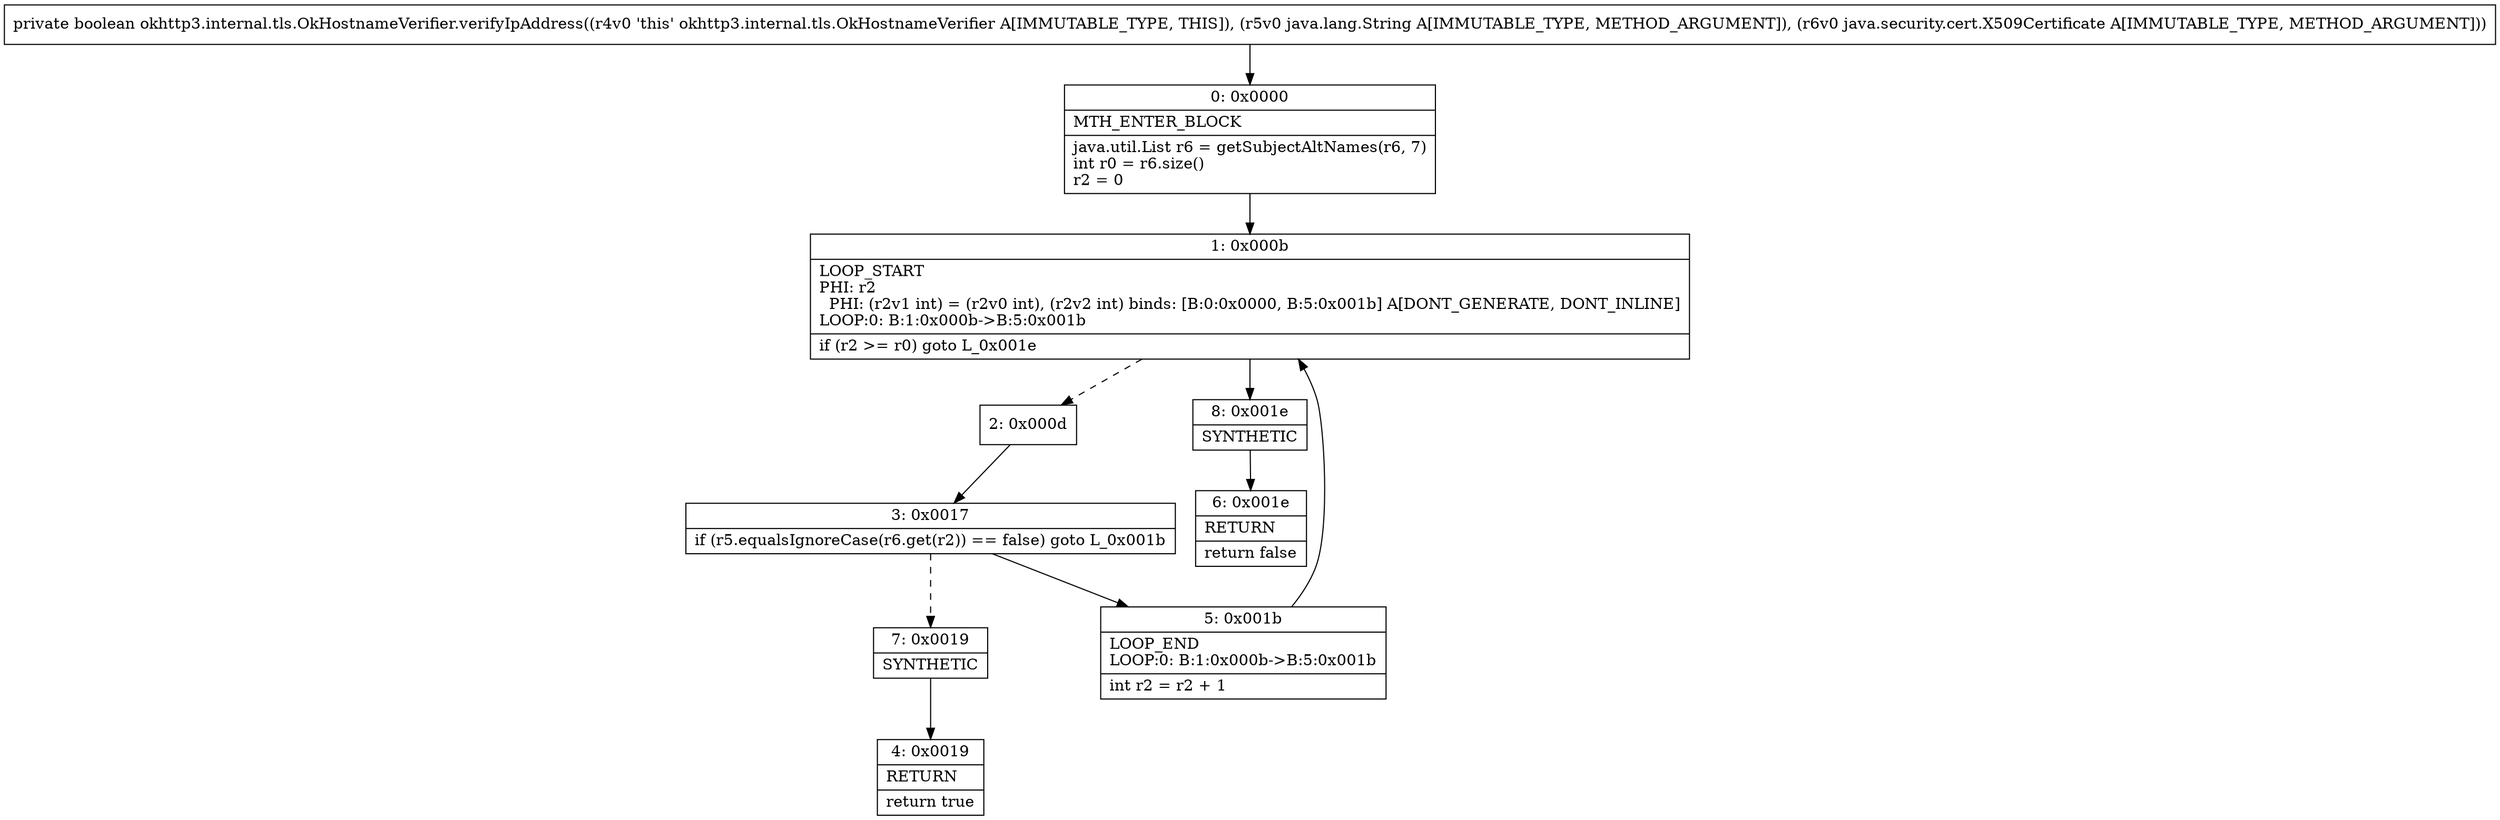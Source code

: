 digraph "CFG forokhttp3.internal.tls.OkHostnameVerifier.verifyIpAddress(Ljava\/lang\/String;Ljava\/security\/cert\/X509Certificate;)Z" {
Node_0 [shape=record,label="{0\:\ 0x0000|MTH_ENTER_BLOCK\l|java.util.List r6 = getSubjectAltNames(r6, 7)\lint r0 = r6.size()\lr2 = 0\l}"];
Node_1 [shape=record,label="{1\:\ 0x000b|LOOP_START\lPHI: r2 \l  PHI: (r2v1 int) = (r2v0 int), (r2v2 int) binds: [B:0:0x0000, B:5:0x001b] A[DONT_GENERATE, DONT_INLINE]\lLOOP:0: B:1:0x000b\-\>B:5:0x001b\l|if (r2 \>= r0) goto L_0x001e\l}"];
Node_2 [shape=record,label="{2\:\ 0x000d}"];
Node_3 [shape=record,label="{3\:\ 0x0017|if (r5.equalsIgnoreCase(r6.get(r2)) == false) goto L_0x001b\l}"];
Node_4 [shape=record,label="{4\:\ 0x0019|RETURN\l|return true\l}"];
Node_5 [shape=record,label="{5\:\ 0x001b|LOOP_END\lLOOP:0: B:1:0x000b\-\>B:5:0x001b\l|int r2 = r2 + 1\l}"];
Node_6 [shape=record,label="{6\:\ 0x001e|RETURN\l|return false\l}"];
Node_7 [shape=record,label="{7\:\ 0x0019|SYNTHETIC\l}"];
Node_8 [shape=record,label="{8\:\ 0x001e|SYNTHETIC\l}"];
MethodNode[shape=record,label="{private boolean okhttp3.internal.tls.OkHostnameVerifier.verifyIpAddress((r4v0 'this' okhttp3.internal.tls.OkHostnameVerifier A[IMMUTABLE_TYPE, THIS]), (r5v0 java.lang.String A[IMMUTABLE_TYPE, METHOD_ARGUMENT]), (r6v0 java.security.cert.X509Certificate A[IMMUTABLE_TYPE, METHOD_ARGUMENT])) }"];
MethodNode -> Node_0;
Node_0 -> Node_1;
Node_1 -> Node_2[style=dashed];
Node_1 -> Node_8;
Node_2 -> Node_3;
Node_3 -> Node_5;
Node_3 -> Node_7[style=dashed];
Node_5 -> Node_1;
Node_7 -> Node_4;
Node_8 -> Node_6;
}


